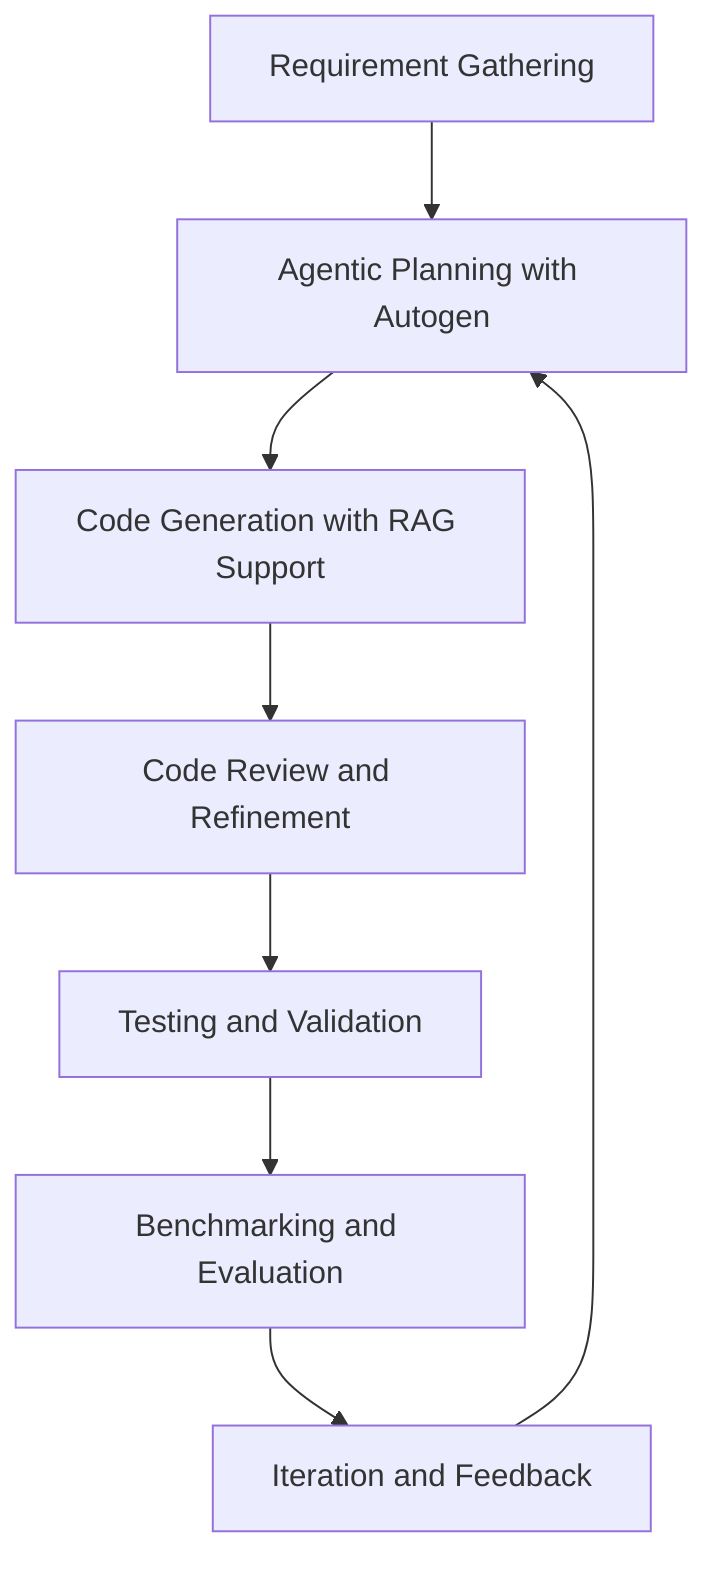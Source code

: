 graph TD;
    A[Requirement Gathering] --> B[Agentic Planning with Autogen];
    B --> C[Code Generation with RAG Support];
    C --> D[Code Review and Refinement];
    D --> E[Testing and Validation];
    E --> F[Benchmarking and Evaluation];
    F --> G[Iteration and Feedback];
    G --> B;